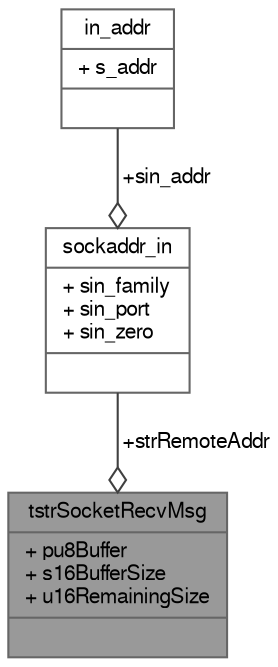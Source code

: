 digraph "tstrSocketRecvMsg"
{
 // LATEX_PDF_SIZE
  bgcolor="transparent";
  edge [fontname=FreeSans,fontsize=10,labelfontname=FreeSans,labelfontsize=10];
  node [fontname=FreeSans,fontsize=10,shape=box,height=0.2,width=0.4];
  Node1 [shape=record,label="{tstrSocketRecvMsg\n|+ pu8Buffer\l+ s16BufferSize\l+ u16RemainingSize\l|}",height=0.2,width=0.4,color="gray40", fillcolor="grey60", style="filled", fontcolor="black",tooltip="Socket recv status."];
  Node2 -> Node1 [color="grey25",style="solid",label=" +strRemoteAddr" ,arrowhead="odiamond"];
  Node2 [shape=record,label="{sockaddr_in\n|+ sin_family\l+ sin_port\l+ sin_zero\l|}",height=0.2,width=0.4,color="gray40", fillcolor="white", style="filled",URL="$structsockaddr__in.html",tooltip="Socket address structure for IPV4 addresses. Used to specify socket address information to connect to..."];
  Node3 -> Node2 [color="grey25",style="solid",label=" +sin_addr" ,arrowhead="odiamond"];
  Node3 [shape=record,label="{in_addr\n|+ s_addr\l|}",height=0.2,width=0.4,color="gray40", fillcolor="white", style="filled",URL="$structin__addr.html",tooltip="IPv4 address representation."];
}
